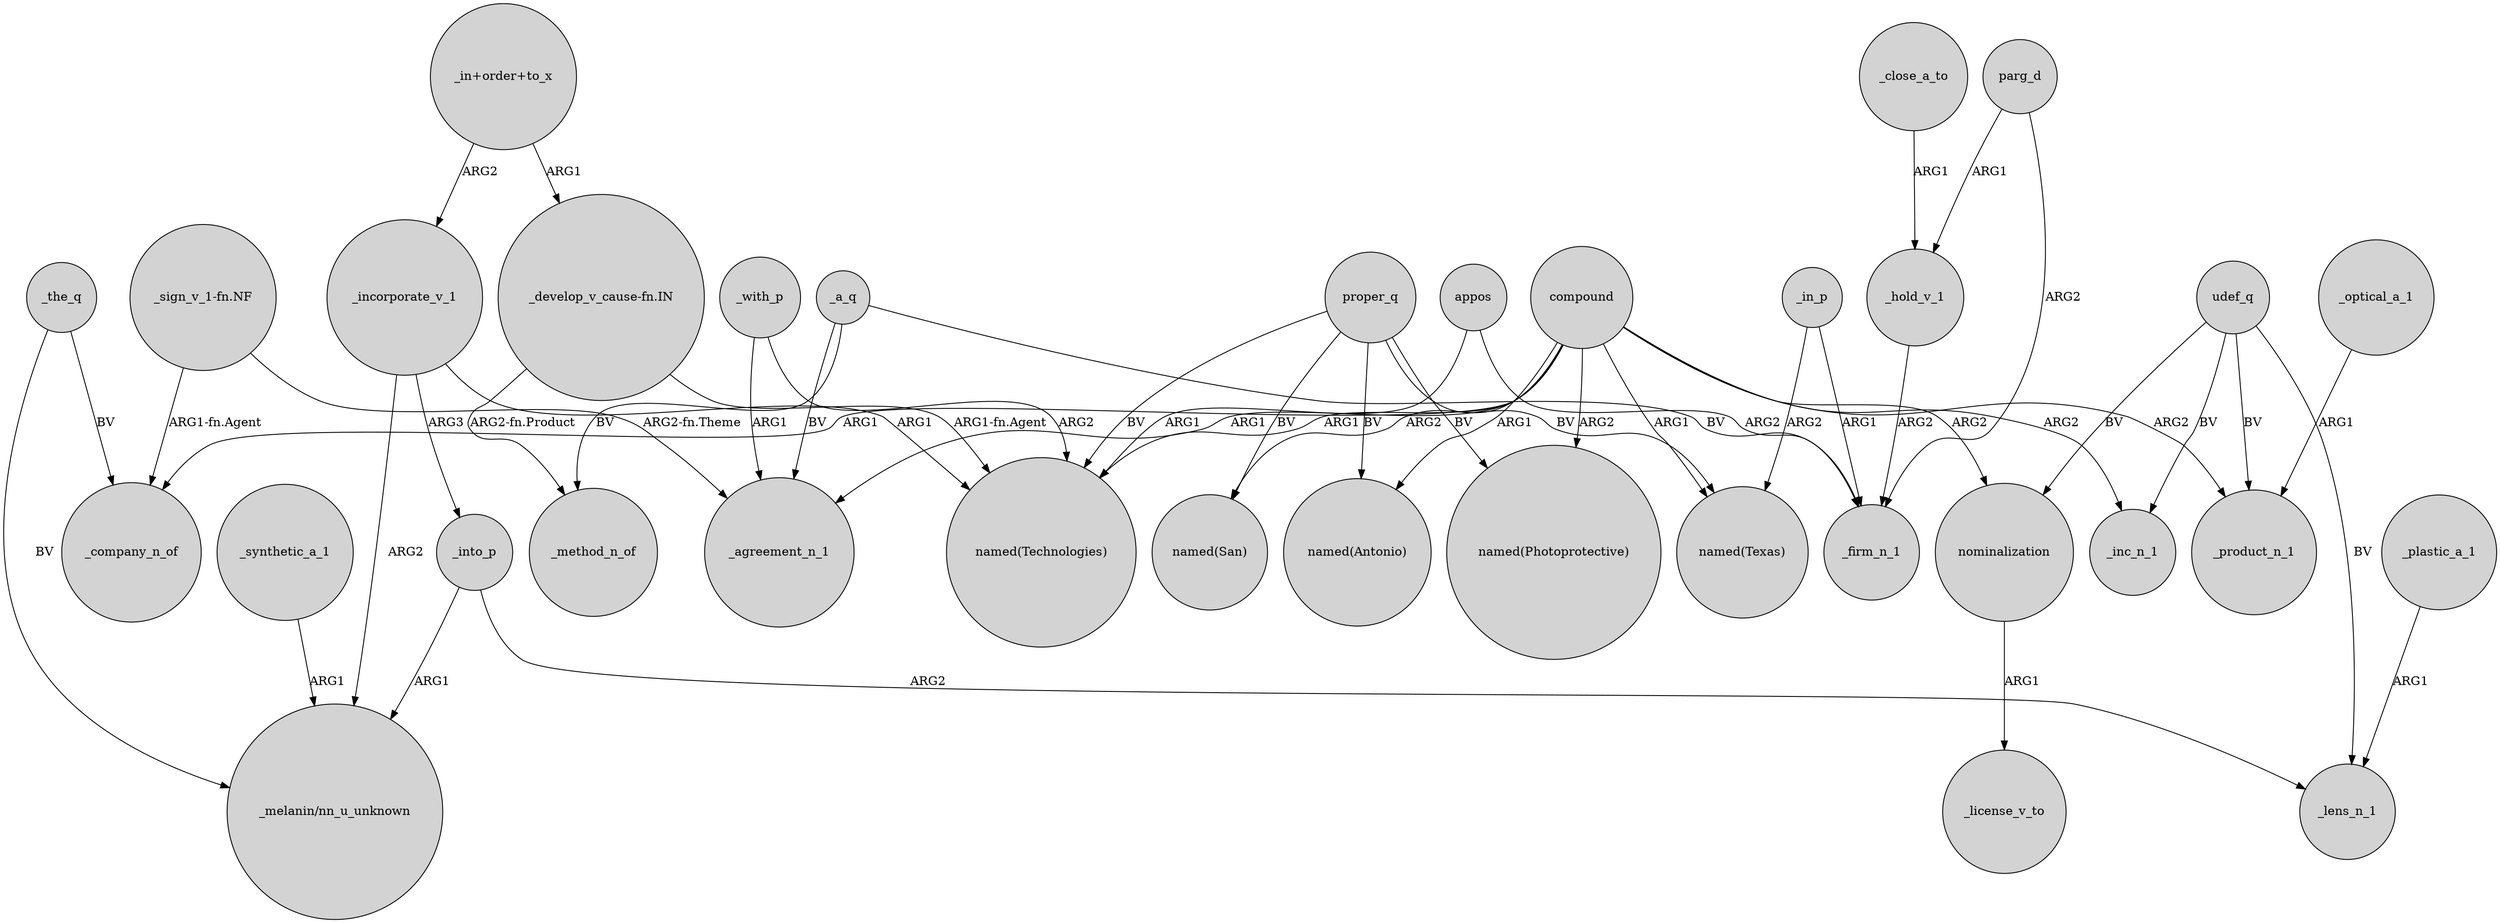 digraph {
	node [shape=circle style=filled]
	"_in+order+to_x" -> "_develop_v_cause-fn.IN" [label=ARG1]
	_incorporate_v_1 -> "named(Technologies)" [label=ARG1]
	compound -> "named(Texas)" [label=ARG1]
	udef_q -> _inc_n_1 [label=BV]
	appos -> _firm_n_1 [label=ARG2]
	compound -> "named(Technologies)" [label=ARG1]
	_a_q -> _method_n_of [label=BV]
	compound -> "named(San)" [label=ARG2]
	_incorporate_v_1 -> "_melanin/nn_u_unknown" [label=ARG2]
	"_sign_v_1-fn.NF" -> _agreement_n_1 [label="ARG2-fn.Theme"]
	_with_p -> "named(Technologies)" [label=ARG2]
	_close_a_to -> _hold_v_1 [label=ARG1]
	_a_q -> _firm_n_1 [label=BV]
	"_sign_v_1-fn.NF" -> _company_n_of [label="ARG1-fn.Agent"]
	"_in+order+to_x" -> _incorporate_v_1 [label=ARG2]
	compound -> _product_n_1 [label=ARG2]
	compound -> nominalization [label=ARG2]
	_into_p -> _lens_n_1 [label=ARG2]
	parg_d -> _hold_v_1 [label=ARG1]
	_the_q -> _company_n_of [label=BV]
	"_develop_v_cause-fn.IN" -> _method_n_of [label="ARG2-fn.Product"]
	_hold_v_1 -> _firm_n_1 [label=ARG2]
	proper_q -> "named(Photoprotective)" [label=BV]
	compound -> "named(Antonio)" [label=ARG1]
	udef_q -> _lens_n_1 [label=BV]
	"_develop_v_cause-fn.IN" -> "named(Technologies)" [label="ARG1-fn.Agent"]
	compound -> _company_n_of [label=ARG1]
	proper_q -> "named(Texas)" [label=BV]
	_optical_a_1 -> _product_n_1 [label=ARG1]
	compound -> "named(Photoprotective)" [label=ARG2]
	_synthetic_a_1 -> "_melanin/nn_u_unknown" [label=ARG1]
	_plastic_a_1 -> _lens_n_1 [label=ARG1]
	_a_q -> _agreement_n_1 [label=BV]
	proper_q -> "named(Technologies)" [label=BV]
	_in_p -> _firm_n_1 [label=ARG1]
	compound -> _agreement_n_1 [label=ARG1]
	udef_q -> nominalization [label=BV]
	_in_p -> "named(Texas)" [label=ARG2]
	_with_p -> _agreement_n_1 [label=ARG1]
	udef_q -> _product_n_1 [label=BV]
	proper_q -> "named(San)" [label=BV]
	nominalization -> _license_v_to [label=ARG1]
	_incorporate_v_1 -> _into_p [label=ARG3]
	_the_q -> "_melanin/nn_u_unknown" [label=BV]
	_into_p -> "_melanin/nn_u_unknown" [label=ARG1]
	compound -> _inc_n_1 [label=ARG2]
	parg_d -> _firm_n_1 [label=ARG2]
	proper_q -> "named(Antonio)" [label=BV]
	appos -> "named(Technologies)" [label=ARG1]
}
